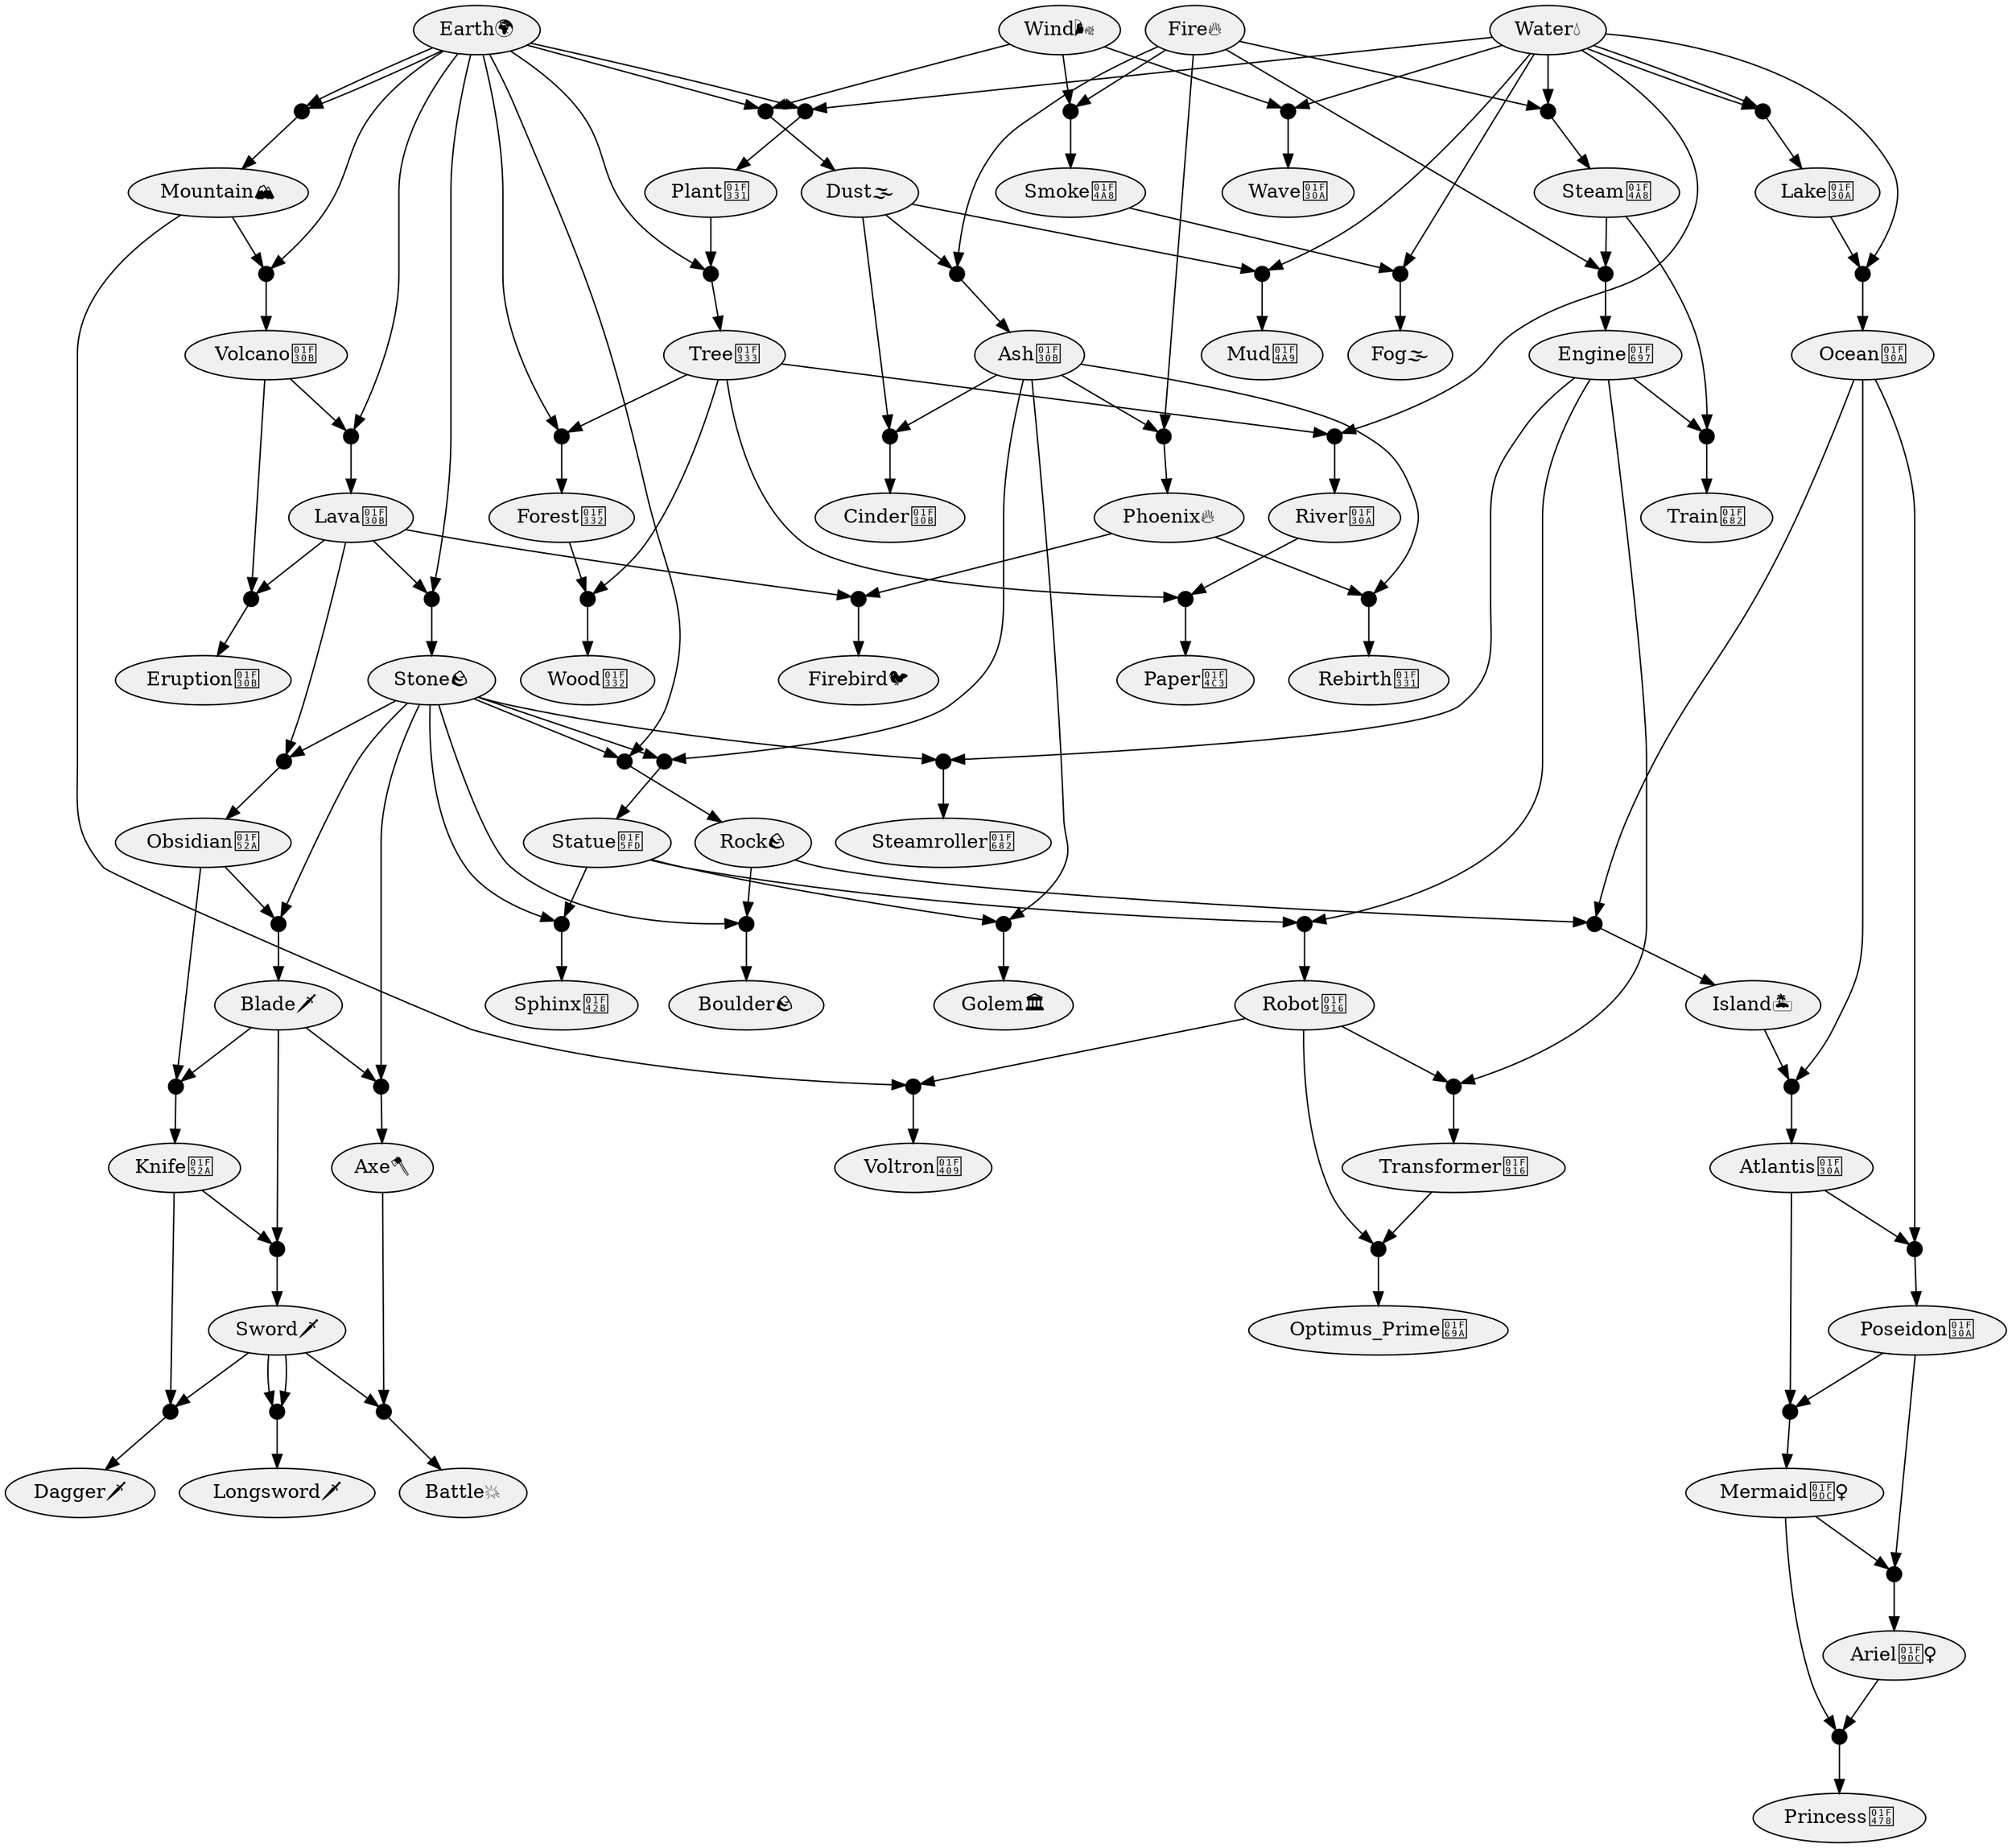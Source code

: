 digraph G {
	node [shape=ellipse style=filled]
	{
		rank=same
		4 [label="Earth🌍" fillcolor="#F0F0F0"]
		1 [label="Water💧" fillcolor="#F0F0F0"]
		3 [label="Wind🌬️" fillcolor="#F0F0F0"]
		2 [label="Fire🔥" fillcolor="#F0F0F0"]
	}
	{
		rank=same
		5 [label="Mountain🏔️" fillcolor="#F0F0F0"]
		8 [label="Plant🌱" fillcolor="#F0F0F0"]
		12 [label="Dust🌫️" fillcolor="#F0F0F0"]
		14 [label="Steam💨" fillcolor="#F0F0F0"]
		15 [label="Smoke💨" fillcolor="#F0F0F0"]
		16 [label="Lake🌊" fillcolor="#F0F0F0"]
		102 [label="Wave🌊" fillcolor="#F0F0F0"]
	}
	{
		rank=same
		6 [label="Volcano🌋" fillcolor="#F0F0F0"]
		9 [label="Tree🌳" fillcolor="#F0F0F0"]
		17 [label="Ash🌋" fillcolor="#F0F0F0"]
		38 [label="Mud💩" fillcolor="#F0F0F0"]
		62 [label="Engine🚗" fillcolor="#F0F0F0"]
		106 [label="Fog🌫️" fillcolor="#F0F0F0"]
		115 [label="Ocean🌊" fillcolor="#F0F0F0"]
	}
	{
		rank=same
		7 [label="Lava🌋" fillcolor="#F0F0F0"]
		10 [label="Forest🌲" fillcolor="#F0F0F0"]
		18 [label="Cinder🌋" fillcolor="#F0F0F0"]
		33 [label="River🌊" fillcolor="#F0F0F0"]
		103 [label="Train🚂" fillcolor="#F0F0F0"]
		104 [label="Phoenix🔥" fillcolor="#F0F0F0"]
	}
	{
		rank=same
		11 [label="Stone🪨" fillcolor="#F0F0F0"]
		101 [label="Eruption🌋" fillcolor="#F0F0F0"]
		28 [label="Paper📃" fillcolor="#F0F0F0"]
		105 [label="Rebirth🌱" fillcolor="#F0F0F0"]
		27 [label="Wood🌲" fillcolor="#F0F0F0"]
		114 [label="Firebird🐦" fillcolor="#F0F0F0"]
	}
	{
		rank=same
		13 [label="Rock🪨" fillcolor="#F0F0F0"]
		20 [label="Statue🗽" fillcolor="#F0F0F0"]
		21 [label="Obsidian🔪" fillcolor="#F0F0F0"]
		107 [label="Steamroller🚂" fillcolor="#F0F0F0"]
	}
	{
		rank=same
		19 [label="Boulder🪨" fillcolor="#F0F0F0"]
		22 [label="Blade🗡️" fillcolor="#F0F0F0"]
		78 [label="Sphinx🐫" fillcolor="#F0F0F0"]
		108 [label="Robot🤖" fillcolor="#F0F0F0"]
		77 [label="Golem🏛️" fillcolor="#F0F0F0"]
		116 [label="Island🏝️" fillcolor="#F0F0F0"]
	}
	{
		rank=same
		23 [label="Knife🔪" fillcolor="#F0F0F0"]
		25 [label="Axe🪓" fillcolor="#F0F0F0"]
		109 [label="Transformer🤖" fillcolor="#F0F0F0"]
		111 [label="Voltron🐉" fillcolor="#F0F0F0"]
		117 [label="Atlantis🌊" fillcolor="#F0F0F0"]
	}
	{
		rank=same
		24 [label="Sword🗡️" fillcolor="#F0F0F0"]
		110 [label="Optimus_Prime🚚" fillcolor="#F0F0F0"]
		118 [label="Poseidon🌊" fillcolor="#F0F0F0"]
	}
	{
		rank=same
		26 [label="Battle💥" fillcolor="#F0F0F0"]
		112 [label="Dagger🗡️" fillcolor="#F0F0F0"]
		113 [label="Longsword🗡️" fillcolor="#F0F0F0"]
		119 [label="Mermaid🧜‍♀️" fillcolor="#F0F0F0"]
	}
	{
		rank=same
		120 [label="Ariel🧜‍♀️" fillcolor="#F0F0F0"]
	}
	{
		rank=same
		121 [label="Princess👸" fillcolor="#F0F0F0"]
	}
	intermediate_4_3_12 [shape=point height=.15 width=.15]
	4 -> intermediate_4_3_12
	3 -> intermediate_4_3_12
	intermediate_4_3_12 -> 12
	intermediate_2_3_15 [shape=point height=.15 width=.15]
	2 -> intermediate_2_3_15
	3 -> intermediate_2_3_15
	intermediate_2_3_15 -> 15
	intermediate_22_21_23 [shape=point height=.15 width=.15]
	22 -> intermediate_22_21_23
	21 -> intermediate_22_21_23
	intermediate_22_21_23 -> 23
	intermediate_22_11_25 [shape=point height=.15 width=.15]
	22 -> intermediate_22_11_25
	11 -> intermediate_22_11_25
	intermediate_22_11_25 -> 25
	intermediate_4_4_5 [shape=point height=.15 width=.15]
	4 -> intermediate_4_4_5
	4 -> intermediate_4_4_5
	intermediate_4_4_5 -> 5
	intermediate_11_62_107 [shape=point height=.15 width=.15]
	11 -> intermediate_11_62_107
	62 -> intermediate_11_62_107
	intermediate_11_62_107 -> 107
	intermediate_11_7_21 [shape=point height=.15 width=.15]
	11 -> intermediate_11_7_21
	7 -> intermediate_11_7_21
	intermediate_11_7_21 -> 21
	intermediate_62_20_108 [shape=point height=.15 width=.15]
	62 -> intermediate_62_20_108
	20 -> intermediate_62_20_108
	intermediate_62_20_108 -> 108
	intermediate_116_115_117 [shape=point height=.15 width=.15]
	116 -> intermediate_116_115_117
	115 -> intermediate_116_115_117
	intermediate_116_115_117 -> 117
	intermediate_1_1_16 [shape=point height=.15 width=.15]
	1 -> intermediate_1_1_16
	1 -> intermediate_1_1_16
	intermediate_1_1_16 -> 16
	intermediate_10_9_27 [shape=point height=.15 width=.15]
	10 -> intermediate_10_9_27
	9 -> intermediate_10_9_27
	intermediate_10_9_27 -> 27
	intermediate_5_4_6 [shape=point height=.15 width=.15]
	5 -> intermediate_5_4_6
	4 -> intermediate_5_4_6
	intermediate_5_4_6 -> 6
	intermediate_17_12_18 [shape=point height=.15 width=.15]
	17 -> intermediate_17_12_18
	12 -> intermediate_17_12_18
	intermediate_17_12_18 -> 18
	intermediate_11_4_13 [shape=point height=.15 width=.15]
	11 -> intermediate_11_4_13
	4 -> intermediate_11_4_13
	intermediate_11_4_13 -> 13
	intermediate_8_4_9 [shape=point height=.15 width=.15]
	8 -> intermediate_8_4_9
	4 -> intermediate_8_4_9
	intermediate_8_4_9 -> 9
	intermediate_108_62_109 [shape=point height=.15 width=.15]
	108 -> intermediate_108_62_109
	62 -> intermediate_108_62_109
	intermediate_108_62_109 -> 109
	intermediate_12_2_17 [shape=point height=.15 width=.15]
	12 -> intermediate_12_2_17
	2 -> intermediate_12_2_17
	intermediate_12_2_17 -> 17
	intermediate_104_17_105 [shape=point height=.15 width=.15]
	104 -> intermediate_104_17_105
	17 -> intermediate_104_17_105
	intermediate_104_17_105 -> 105
	intermediate_23_22_24 [shape=point height=.15 width=.15]
	23 -> intermediate_23_22_24
	22 -> intermediate_23_22_24
	intermediate_23_22_24 -> 24
	intermediate_15_1_106 [shape=point height=.15 width=.15]
	15 -> intermediate_15_1_106
	1 -> intermediate_15_1_106
	intermediate_15_1_106 -> 106
	intermediate_11_17_20 [shape=point height=.15 width=.15]
	11 -> intermediate_11_17_20
	17 -> intermediate_11_17_20
	intermediate_11_17_20 -> 20
	intermediate_9_4_10 [shape=point height=.15 width=.15]
	9 -> intermediate_9_4_10
	4 -> intermediate_9_4_10
	intermediate_9_4_10 -> 10
	intermediate_1_4_8 [shape=point height=.15 width=.15]
	1 -> intermediate_1_4_8
	4 -> intermediate_1_4_8
	intermediate_1_4_8 -> 8
	intermediate_120_119_121 [shape=point height=.15 width=.15]
	120 -> intermediate_120_119_121
	119 -> intermediate_120_119_121
	intermediate_120_119_121 -> 121
	intermediate_6_4_7 [shape=point height=.15 width=.15]
	6 -> intermediate_6_4_7
	4 -> intermediate_6_4_7
	intermediate_6_4_7 -> 7
	intermediate_1_3_102 [shape=point height=.15 width=.15]
	1 -> intermediate_1_3_102
	3 -> intermediate_1_3_102
	intermediate_1_3_102 -> 102
	intermediate_1_2_14 [shape=point height=.15 width=.15]
	1 -> intermediate_1_2_14
	2 -> intermediate_1_2_14
	intermediate_1_2_14 -> 14
	intermediate_7_4_11 [shape=point height=.15 width=.15]
	7 -> intermediate_7_4_11
	4 -> intermediate_7_4_11
	intermediate_7_4_11 -> 11
	intermediate_33_9_28 [shape=point height=.15 width=.15]
	33 -> intermediate_33_9_28
	9 -> intermediate_33_9_28
	intermediate_33_9_28 -> 28
	intermediate_2_17_104 [shape=point height=.15 width=.15]
	2 -> intermediate_2_17_104
	17 -> intermediate_2_17_104
	intermediate_2_17_104 -> 104
	intermediate_115_13_116 [shape=point height=.15 width=.15]
	115 -> intermediate_115_13_116
	13 -> intermediate_115_13_116
	intermediate_115_13_116 -> 116
	intermediate_117_118_119 [shape=point height=.15 width=.15]
	117 -> intermediate_117_118_119
	118 -> intermediate_117_118_119
	intermediate_117_118_119 -> 119
	intermediate_20_11_78 [shape=point height=.15 width=.15]
	20 -> intermediate_20_11_78
	11 -> intermediate_20_11_78
	intermediate_20_11_78 -> 78
	intermediate_7_6_101 [shape=point height=.15 width=.15]
	7 -> intermediate_7_6_101
	6 -> intermediate_7_6_101
	intermediate_7_6_101 -> 101
	intermediate_14_2_62 [shape=point height=.15 width=.15]
	14 -> intermediate_14_2_62
	2 -> intermediate_14_2_62
	intermediate_14_2_62 -> 62
	intermediate_109_108_110 [shape=point height=.15 width=.15]
	109 -> intermediate_109_108_110
	108 -> intermediate_109_108_110
	intermediate_109_108_110 -> 110
	intermediate_108_5_111 [shape=point height=.15 width=.15]
	108 -> intermediate_108_5_111
	5 -> intermediate_108_5_111
	intermediate_108_5_111 -> 111
	intermediate_11_13_19 [shape=point height=.15 width=.15]
	11 -> intermediate_11_13_19
	13 -> intermediate_11_13_19
	intermediate_11_13_19 -> 19
	intermediate_24_23_112 [shape=point height=.15 width=.15]
	24 -> intermediate_24_23_112
	23 -> intermediate_24_23_112
	intermediate_24_23_112 -> 112
	intermediate_20_17_77 [shape=point height=.15 width=.15]
	20 -> intermediate_20_17_77
	17 -> intermediate_20_17_77
	intermediate_20_17_77 -> 77
	intermediate_24_24_113 [shape=point height=.15 width=.15]
	24 -> intermediate_24_24_113
	24 -> intermediate_24_24_113
	intermediate_24_24_113 -> 113
	intermediate_117_115_118 [shape=point height=.15 width=.15]
	117 -> intermediate_117_115_118
	115 -> intermediate_117_115_118
	intermediate_117_115_118 -> 118
	intermediate_11_21_22 [shape=point height=.15 width=.15]
	11 -> intermediate_11_21_22
	21 -> intermediate_11_21_22
	intermediate_11_21_22 -> 22
	intermediate_12_1_38 [shape=point height=.15 width=.15]
	12 -> intermediate_12_1_38
	1 -> intermediate_12_1_38
	intermediate_12_1_38 -> 38
	intermediate_118_119_120 [shape=point height=.15 width=.15]
	118 -> intermediate_118_119_120
	119 -> intermediate_118_119_120
	intermediate_118_119_120 -> 120
	intermediate_25_24_26 [shape=point height=.15 width=.15]
	25 -> intermediate_25_24_26
	24 -> intermediate_25_24_26
	intermediate_25_24_26 -> 26
	intermediate_62_14_103 [shape=point height=.15 width=.15]
	62 -> intermediate_62_14_103
	14 -> intermediate_62_14_103
	intermediate_62_14_103 -> 103
	intermediate_16_1_115 [shape=point height=.15 width=.15]
	16 -> intermediate_16_1_115
	1 -> intermediate_16_1_115
	intermediate_16_1_115 -> 115
	intermediate_9_1_33 [shape=point height=.15 width=.15]
	9 -> intermediate_9_1_33
	1 -> intermediate_9_1_33
	intermediate_9_1_33 -> 33
	intermediate_104_7_114 [shape=point height=.15 width=.15]
	104 -> intermediate_104_7_114
	7 -> intermediate_104_7_114
	intermediate_104_7_114 -> 114
}
